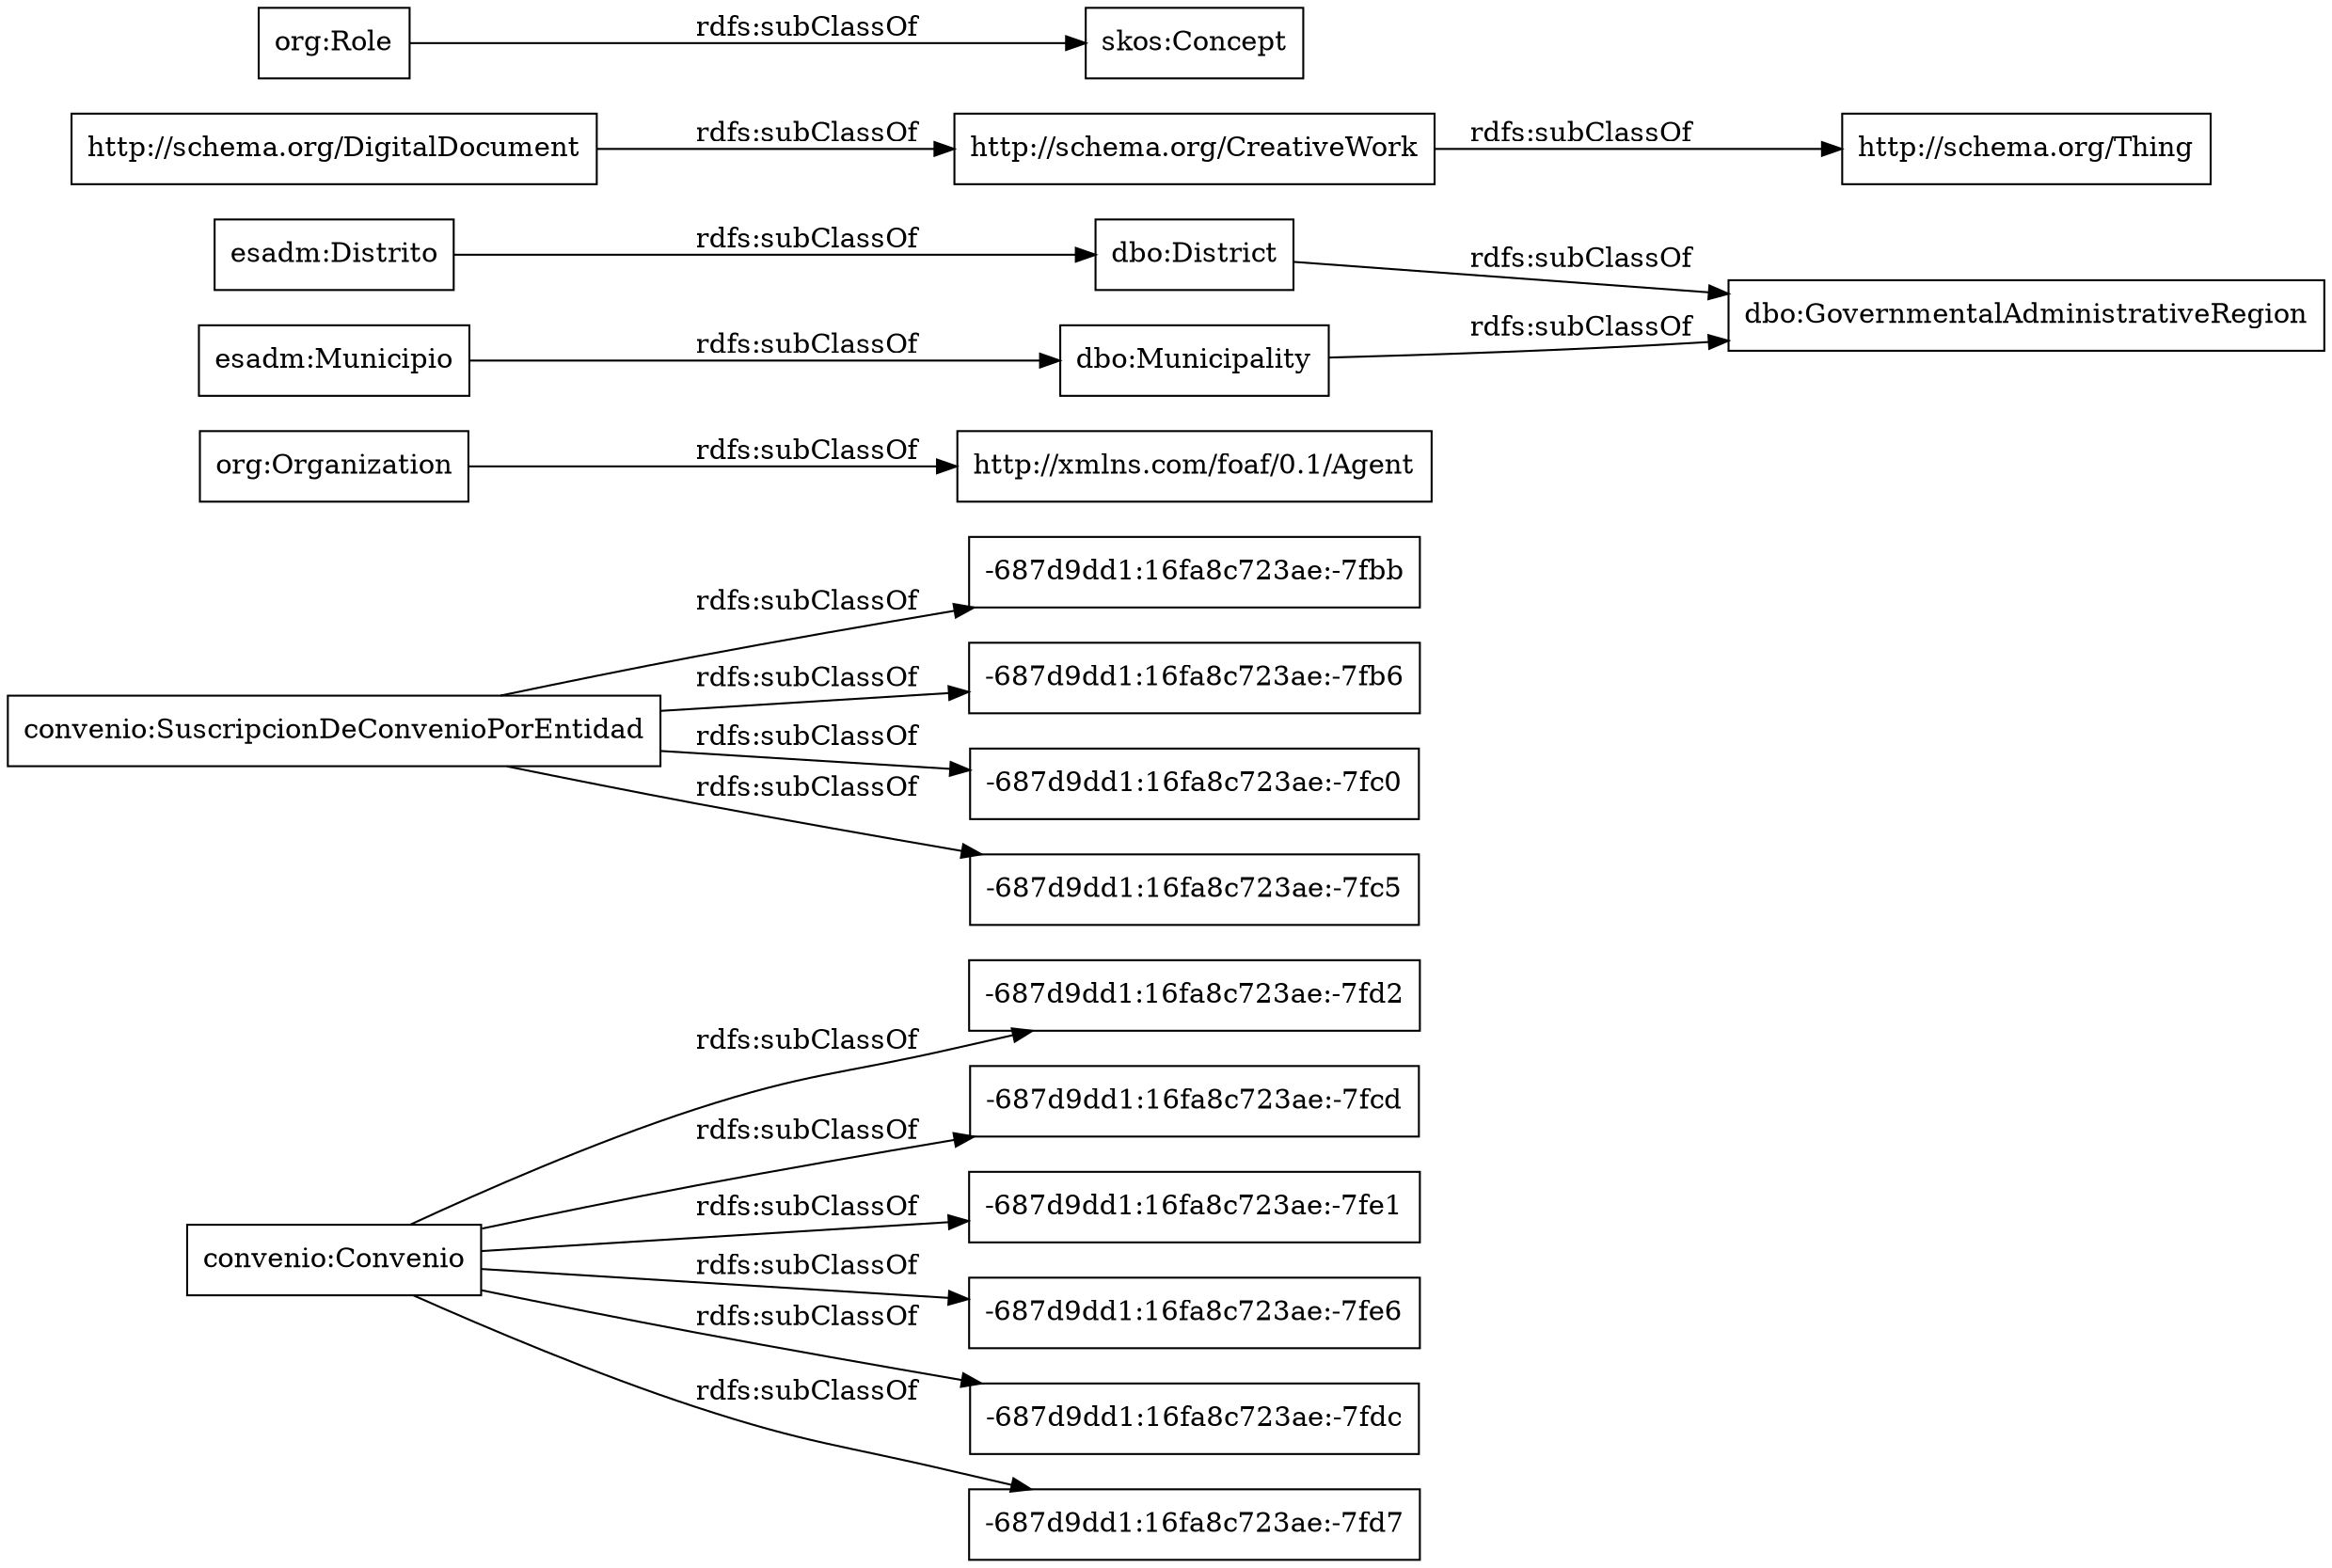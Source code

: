 digraph ar2dtool_diagram { 
rankdir=LR;
size="1000"
node [shape = rectangle, color="black"]; "convenio:Convenio" "-687d9dd1:16fa8c723ae:-7fbb" "-687d9dd1:16fa8c723ae:-7fd2" "http://xmlns.com/foaf/0.1/Agent" "dbo:GovernmentalAdministrativeRegion" "-687d9dd1:16fa8c723ae:-7fcd" "-687d9dd1:16fa8c723ae:-7fe1" "http://schema.org/CreativeWork" "-687d9dd1:16fa8c723ae:-7fb6" "dbo:District" "-687d9dd1:16fa8c723ae:-7fe6" "-687d9dd1:16fa8c723ae:-7fc0" "-687d9dd1:16fa8c723ae:-7fdc" "convenio:SuscripcionDeConvenioPorEntidad" "http://schema.org/DigitalDocument" "http://schema.org/Thing" "esadm:Distrito" "dbo:Municipality" "skos:Concept" "esadm:Municipio" "org:Role" "org:Organization" "-687d9dd1:16fa8c723ae:-7fc5" "-687d9dd1:16fa8c723ae:-7fd7" ; /*classes style*/
	"convenio:Convenio" -> "-687d9dd1:16fa8c723ae:-7fdc" [ label = "rdfs:subClassOf" ];
	"convenio:Convenio" -> "-687d9dd1:16fa8c723ae:-7fe1" [ label = "rdfs:subClassOf" ];
	"convenio:Convenio" -> "-687d9dd1:16fa8c723ae:-7fd7" [ label = "rdfs:subClassOf" ];
	"convenio:Convenio" -> "-687d9dd1:16fa8c723ae:-7fcd" [ label = "rdfs:subClassOf" ];
	"convenio:Convenio" -> "-687d9dd1:16fa8c723ae:-7fd2" [ label = "rdfs:subClassOf" ];
	"convenio:Convenio" -> "-687d9dd1:16fa8c723ae:-7fe6" [ label = "rdfs:subClassOf" ];
	"org:Organization" -> "http://xmlns.com/foaf/0.1/Agent" [ label = "rdfs:subClassOf" ];
	"http://schema.org/CreativeWork" -> "http://schema.org/Thing" [ label = "rdfs:subClassOf" ];
	"org:Role" -> "skos:Concept" [ label = "rdfs:subClassOf" ];
	"convenio:SuscripcionDeConvenioPorEntidad" -> "-687d9dd1:16fa8c723ae:-7fc0" [ label = "rdfs:subClassOf" ];
	"convenio:SuscripcionDeConvenioPorEntidad" -> "-687d9dd1:16fa8c723ae:-7fbb" [ label = "rdfs:subClassOf" ];
	"convenio:SuscripcionDeConvenioPorEntidad" -> "-687d9dd1:16fa8c723ae:-7fb6" [ label = "rdfs:subClassOf" ];
	"convenio:SuscripcionDeConvenioPorEntidad" -> "-687d9dd1:16fa8c723ae:-7fc5" [ label = "rdfs:subClassOf" ];
	"esadm:Distrito" -> "dbo:District" [ label = "rdfs:subClassOf" ];
	"dbo:Municipality" -> "dbo:GovernmentalAdministrativeRegion" [ label = "rdfs:subClassOf" ];
	"dbo:District" -> "dbo:GovernmentalAdministrativeRegion" [ label = "rdfs:subClassOf" ];
	"http://schema.org/DigitalDocument" -> "http://schema.org/CreativeWork" [ label = "rdfs:subClassOf" ];
	"esadm:Municipio" -> "dbo:Municipality" [ label = "rdfs:subClassOf" ];

}
